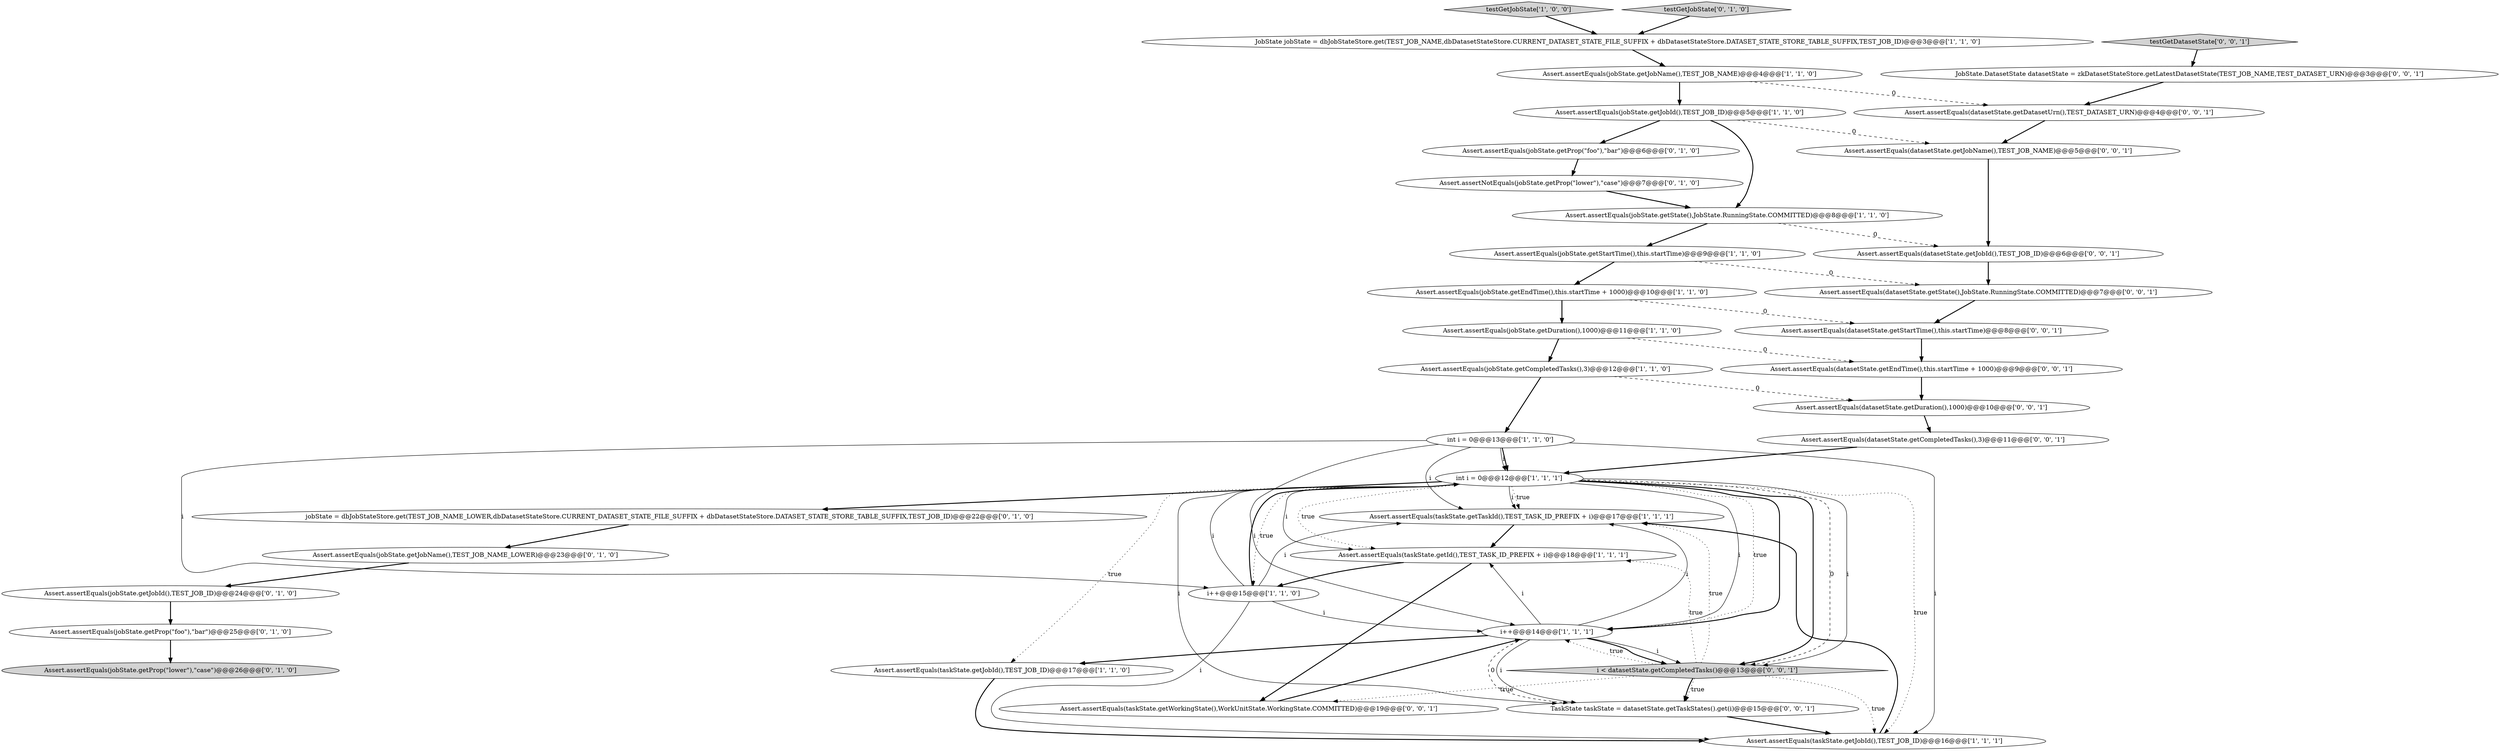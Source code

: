 digraph {
19 [style = filled, label = "Assert.assertEquals(jobState.getProp(\"foo\"),\"bar\")@@@6@@@['0', '1', '0']", fillcolor = white, shape = ellipse image = "AAA1AAABBB2BBB"];
14 [style = filled, label = "Assert.assertEquals(jobState.getState(),JobState.RunningState.COMMITTED)@@@8@@@['1', '1', '0']", fillcolor = white, shape = ellipse image = "AAA0AAABBB1BBB"];
36 [style = filled, label = "Assert.assertEquals(datasetState.getCompletedTasks(),3)@@@11@@@['0', '0', '1']", fillcolor = white, shape = ellipse image = "AAA0AAABBB3BBB"];
2 [style = filled, label = "int i = 0@@@13@@@['1', '1', '0']", fillcolor = white, shape = ellipse image = "AAA0AAABBB1BBB"];
8 [style = filled, label = "Assert.assertEquals(jobState.getStartTime(),this.startTime)@@@9@@@['1', '1', '0']", fillcolor = white, shape = ellipse image = "AAA0AAABBB1BBB"];
31 [style = filled, label = "JobState.DatasetState datasetState = zkDatasetStateStore.getLatestDatasetState(TEST_JOB_NAME,TEST_DATASET_URN)@@@3@@@['0', '0', '1']", fillcolor = white, shape = ellipse image = "AAA0AAABBB3BBB"];
12 [style = filled, label = "Assert.assertEquals(taskState.getTaskId(),TEST_TASK_ID_PREFIX + i)@@@17@@@['1', '1', '1']", fillcolor = white, shape = ellipse image = "AAA0AAABBB1BBB"];
34 [style = filled, label = "Assert.assertEquals(datasetState.getDuration(),1000)@@@10@@@['0', '0', '1']", fillcolor = white, shape = ellipse image = "AAA0AAABBB3BBB"];
13 [style = filled, label = "Assert.assertEquals(taskState.getJobId(),TEST_JOB_ID)@@@16@@@['1', '1', '1']", fillcolor = white, shape = ellipse image = "AAA0AAABBB1BBB"];
6 [style = filled, label = "Assert.assertEquals(taskState.getId(),TEST_TASK_ID_PREFIX + i)@@@18@@@['1', '1', '1']", fillcolor = white, shape = ellipse image = "AAA0AAABBB1BBB"];
16 [style = filled, label = "Assert.assertEquals(taskState.getJobId(),TEST_JOB_ID)@@@17@@@['1', '1', '0']", fillcolor = white, shape = ellipse image = "AAA0AAABBB1BBB"];
15 [style = filled, label = "testGetJobState['1', '0', '0']", fillcolor = lightgray, shape = diamond image = "AAA0AAABBB1BBB"];
22 [style = filled, label = "Assert.assertEquals(jobState.getProp(\"lower\"),\"case\")@@@26@@@['0', '1', '0']", fillcolor = lightgray, shape = ellipse image = "AAA1AAABBB2BBB"];
27 [style = filled, label = "Assert.assertEquals(datasetState.getJobName(),TEST_JOB_NAME)@@@5@@@['0', '0', '1']", fillcolor = white, shape = ellipse image = "AAA0AAABBB3BBB"];
4 [style = filled, label = "int i = 0@@@12@@@['1', '1', '1']", fillcolor = white, shape = ellipse image = "AAA0AAABBB1BBB"];
0 [style = filled, label = "Assert.assertEquals(jobState.getDuration(),1000)@@@11@@@['1', '1', '0']", fillcolor = white, shape = ellipse image = "AAA0AAABBB1BBB"];
5 [style = filled, label = "Assert.assertEquals(jobState.getJobId(),TEST_JOB_ID)@@@5@@@['1', '1', '0']", fillcolor = white, shape = ellipse image = "AAA0AAABBB1BBB"];
29 [style = filled, label = "Assert.assertEquals(datasetState.getStartTime(),this.startTime)@@@8@@@['0', '0', '1']", fillcolor = white, shape = ellipse image = "AAA0AAABBB3BBB"];
7 [style = filled, label = "Assert.assertEquals(jobState.getJobName(),TEST_JOB_NAME)@@@4@@@['1', '1', '0']", fillcolor = white, shape = ellipse image = "AAA0AAABBB1BBB"];
32 [style = filled, label = "i < datasetState.getCompletedTasks()@@@13@@@['0', '0', '1']", fillcolor = lightgray, shape = diamond image = "AAA0AAABBB3BBB"];
10 [style = filled, label = "JobState jobState = dbJobStateStore.get(TEST_JOB_NAME,dbDatasetStateStore.CURRENT_DATASET_STATE_FILE_SUFFIX + dbDatasetStateStore.DATASET_STATE_STORE_TABLE_SUFFIX,TEST_JOB_ID)@@@3@@@['1', '1', '0']", fillcolor = white, shape = ellipse image = "AAA0AAABBB1BBB"];
26 [style = filled, label = "Assert.assertEquals(datasetState.getState(),JobState.RunningState.COMMITTED)@@@7@@@['0', '0', '1']", fillcolor = white, shape = ellipse image = "AAA0AAABBB3BBB"];
1 [style = filled, label = "i++@@@14@@@['1', '1', '1']", fillcolor = white, shape = ellipse image = "AAA0AAABBB1BBB"];
24 [style = filled, label = "testGetJobState['0', '1', '0']", fillcolor = lightgray, shape = diamond image = "AAA0AAABBB2BBB"];
9 [style = filled, label = "Assert.assertEquals(jobState.getCompletedTasks(),3)@@@12@@@['1', '1', '0']", fillcolor = white, shape = ellipse image = "AAA0AAABBB1BBB"];
25 [style = filled, label = "Assert.assertEquals(datasetState.getEndTime(),this.startTime + 1000)@@@9@@@['0', '0', '1']", fillcolor = white, shape = ellipse image = "AAA0AAABBB3BBB"];
28 [style = filled, label = "Assert.assertEquals(datasetState.getJobId(),TEST_JOB_ID)@@@6@@@['0', '0', '1']", fillcolor = white, shape = ellipse image = "AAA0AAABBB3BBB"];
18 [style = filled, label = "Assert.assertNotEquals(jobState.getProp(\"lower\"),\"case\")@@@7@@@['0', '1', '0']", fillcolor = white, shape = ellipse image = "AAA1AAABBB2BBB"];
33 [style = filled, label = "TaskState taskState = datasetState.getTaskStates().get(i)@@@15@@@['0', '0', '1']", fillcolor = white, shape = ellipse image = "AAA0AAABBB3BBB"];
17 [style = filled, label = "Assert.assertEquals(jobState.getProp(\"foo\"),\"bar\")@@@25@@@['0', '1', '0']", fillcolor = white, shape = ellipse image = "AAA1AAABBB2BBB"];
21 [style = filled, label = "Assert.assertEquals(jobState.getJobId(),TEST_JOB_ID)@@@24@@@['0', '1', '0']", fillcolor = white, shape = ellipse image = "AAA1AAABBB2BBB"];
23 [style = filled, label = "jobState = dbJobStateStore.get(TEST_JOB_NAME_LOWER,dbDatasetStateStore.CURRENT_DATASET_STATE_FILE_SUFFIX + dbDatasetStateStore.DATASET_STATE_STORE_TABLE_SUFFIX,TEST_JOB_ID)@@@22@@@['0', '1', '0']", fillcolor = white, shape = ellipse image = "AAA1AAABBB2BBB"];
20 [style = filled, label = "Assert.assertEquals(jobState.getJobName(),TEST_JOB_NAME_LOWER)@@@23@@@['0', '1', '0']", fillcolor = white, shape = ellipse image = "AAA1AAABBB2BBB"];
35 [style = filled, label = "Assert.assertEquals(datasetState.getDatasetUrn(),TEST_DATASET_URN)@@@4@@@['0', '0', '1']", fillcolor = white, shape = ellipse image = "AAA0AAABBB3BBB"];
11 [style = filled, label = "Assert.assertEquals(jobState.getEndTime(),this.startTime + 1000)@@@10@@@['1', '1', '0']", fillcolor = white, shape = ellipse image = "AAA0AAABBB1BBB"];
30 [style = filled, label = "testGetDatasetState['0', '0', '1']", fillcolor = lightgray, shape = diamond image = "AAA0AAABBB3BBB"];
3 [style = filled, label = "i++@@@15@@@['1', '1', '0']", fillcolor = white, shape = ellipse image = "AAA0AAABBB1BBB"];
37 [style = filled, label = "Assert.assertEquals(taskState.getWorkingState(),WorkUnitState.WorkingState.COMMITTED)@@@19@@@['0', '0', '1']", fillcolor = white, shape = ellipse image = "AAA0AAABBB3BBB"];
5->14 [style = bold, label=""];
5->19 [style = bold, label=""];
32->1 [style = dotted, label="true"];
4->12 [style = solid, label="i"];
2->4 [style = bold, label=""];
4->3 [style = dotted, label="true"];
36->4 [style = bold, label=""];
4->16 [style = dotted, label="true"];
32->12 [style = dotted, label="true"];
27->28 [style = bold, label=""];
4->12 [style = dotted, label="true"];
1->12 [style = solid, label="i"];
4->6 [style = solid, label="i"];
11->0 [style = bold, label=""];
4->32 [style = bold, label=""];
28->26 [style = bold, label=""];
21->17 [style = bold, label=""];
0->9 [style = bold, label=""];
9->2 [style = bold, label=""];
25->34 [style = bold, label=""];
3->12 [style = solid, label="i"];
6->37 [style = bold, label=""];
34->36 [style = bold, label=""];
1->33 [style = solid, label="i"];
3->4 [style = solid, label="i"];
4->1 [style = solid, label="i"];
5->27 [style = dashed, label="0"];
4->1 [style = dotted, label="true"];
4->32 [style = dashed, label="0"];
16->13 [style = bold, label=""];
24->10 [style = bold, label=""];
4->32 [style = solid, label="i"];
7->35 [style = dashed, label="0"];
32->6 [style = dotted, label="true"];
29->25 [style = bold, label=""];
4->1 [style = bold, label=""];
35->27 [style = bold, label=""];
30->31 [style = bold, label=""];
33->13 [style = bold, label=""];
32->13 [style = dotted, label="true"];
2->13 [style = solid, label="i"];
32->33 [style = dotted, label="true"];
20->21 [style = bold, label=""];
8->11 [style = bold, label=""];
31->35 [style = bold, label=""];
10->7 [style = bold, label=""];
13->12 [style = bold, label=""];
11->29 [style = dashed, label="0"];
0->25 [style = dashed, label="0"];
9->34 [style = dashed, label="0"];
32->37 [style = dotted, label="true"];
23->20 [style = bold, label=""];
2->4 [style = solid, label="i"];
8->26 [style = dashed, label="0"];
6->3 [style = bold, label=""];
1->32 [style = solid, label="i"];
14->8 [style = bold, label=""];
2->3 [style = solid, label="i"];
3->13 [style = solid, label="i"];
4->23 [style = bold, label=""];
7->5 [style = bold, label=""];
14->28 [style = dashed, label="0"];
17->22 [style = bold, label=""];
32->33 [style = bold, label=""];
37->1 [style = bold, label=""];
4->13 [style = dotted, label="true"];
1->16 [style = bold, label=""];
18->14 [style = bold, label=""];
4->6 [style = dotted, label="true"];
1->6 [style = solid, label="i"];
19->18 [style = bold, label=""];
1->33 [style = dashed, label="0"];
15->10 [style = bold, label=""];
26->29 [style = bold, label=""];
3->4 [style = bold, label=""];
2->1 [style = solid, label="i"];
4->33 [style = solid, label="i"];
2->12 [style = solid, label="i"];
12->6 [style = bold, label=""];
1->32 [style = bold, label=""];
3->1 [style = solid, label="i"];
}
